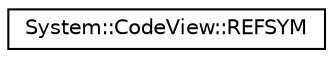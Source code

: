 digraph G
{
  edge [fontname="Helvetica",fontsize="10",labelfontname="Helvetica",labelfontsize="10"];
  node [fontname="Helvetica",fontsize="10",shape=record];
  rankdir="LR";
  Node1 [label="System::CodeView::REFSYM",height=0.2,width=0.4,color="black", fillcolor="white", style="filled",URL="$struct_system_1_1_code_view_1_1_r_e_f_s_y_m.html"];
}
